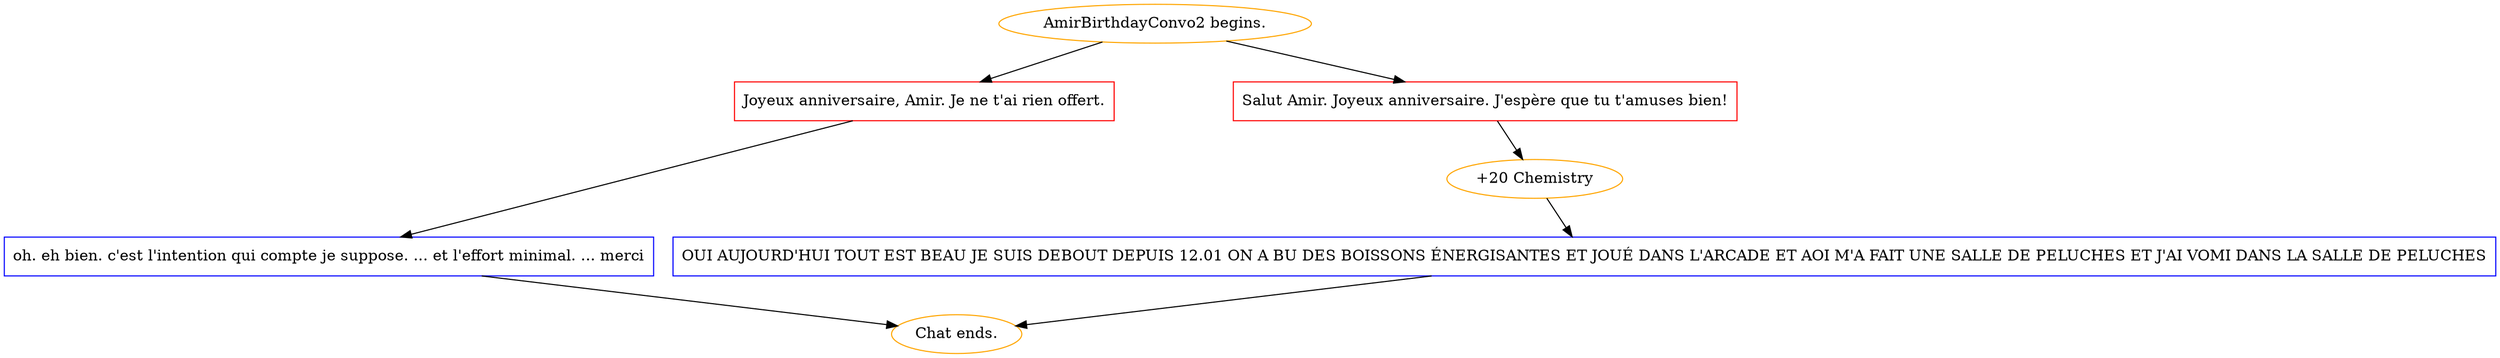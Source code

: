 digraph {
	"AmirBirthdayConvo2 begins." [color=orange];
		"AmirBirthdayConvo2 begins." -> j3168535310;
		"AmirBirthdayConvo2 begins." -> j1523757507;
	j3168535310 [label="Joyeux anniversaire, Amir. Je ne t'ai rien offert.",shape=box,color=red];
		j3168535310 -> j488123928;
	j1523757507 [label="Salut Amir. Joyeux anniversaire. J'espère que tu t'amuses bien!",shape=box,color=red];
		j1523757507 -> j3207684470;
	j488123928 [label="oh. eh bien. c'est l'intention qui compte je suppose. ... et l'effort minimal. ... merci",shape=box,color=blue];
		j488123928 -> "Chat ends.";
	j3207684470 [label="+20 Chemistry",color=orange];
		j3207684470 -> j595202927;
	"Chat ends." [color=orange];
	j595202927 [label="OUI AUJOURD'HUI TOUT EST BEAU JE SUIS DEBOUT DEPUIS 12.01 ON A BU DES BOISSONS ÉNERGISANTES ET JOUÉ DANS L'ARCADE ET AOI M'A FAIT UNE SALLE DE PELUCHES ET J'AI VOMI DANS LA SALLE DE PELUCHES",shape=box,color=blue];
		j595202927 -> "Chat ends.";
}